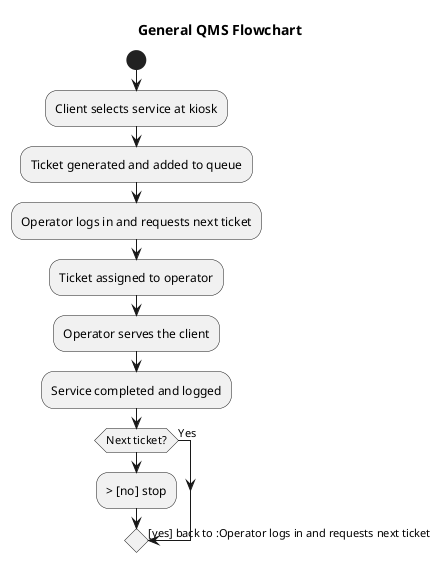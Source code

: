 @startuml flow_qms_general
title General QMS Flowchart
start
:Client selects service at kiosk;
:Ticket generated and added to queue;
:Operator logs in and requests next ticket;
:Ticket assigned to operator;
:Operator serves the client;
:Service completed and logged;
if (Next ticket?) then (Yes)
    -> [yes] back to :Operator logs in and requests next ticket;
else
    -> [no] stop
endif
@enduml